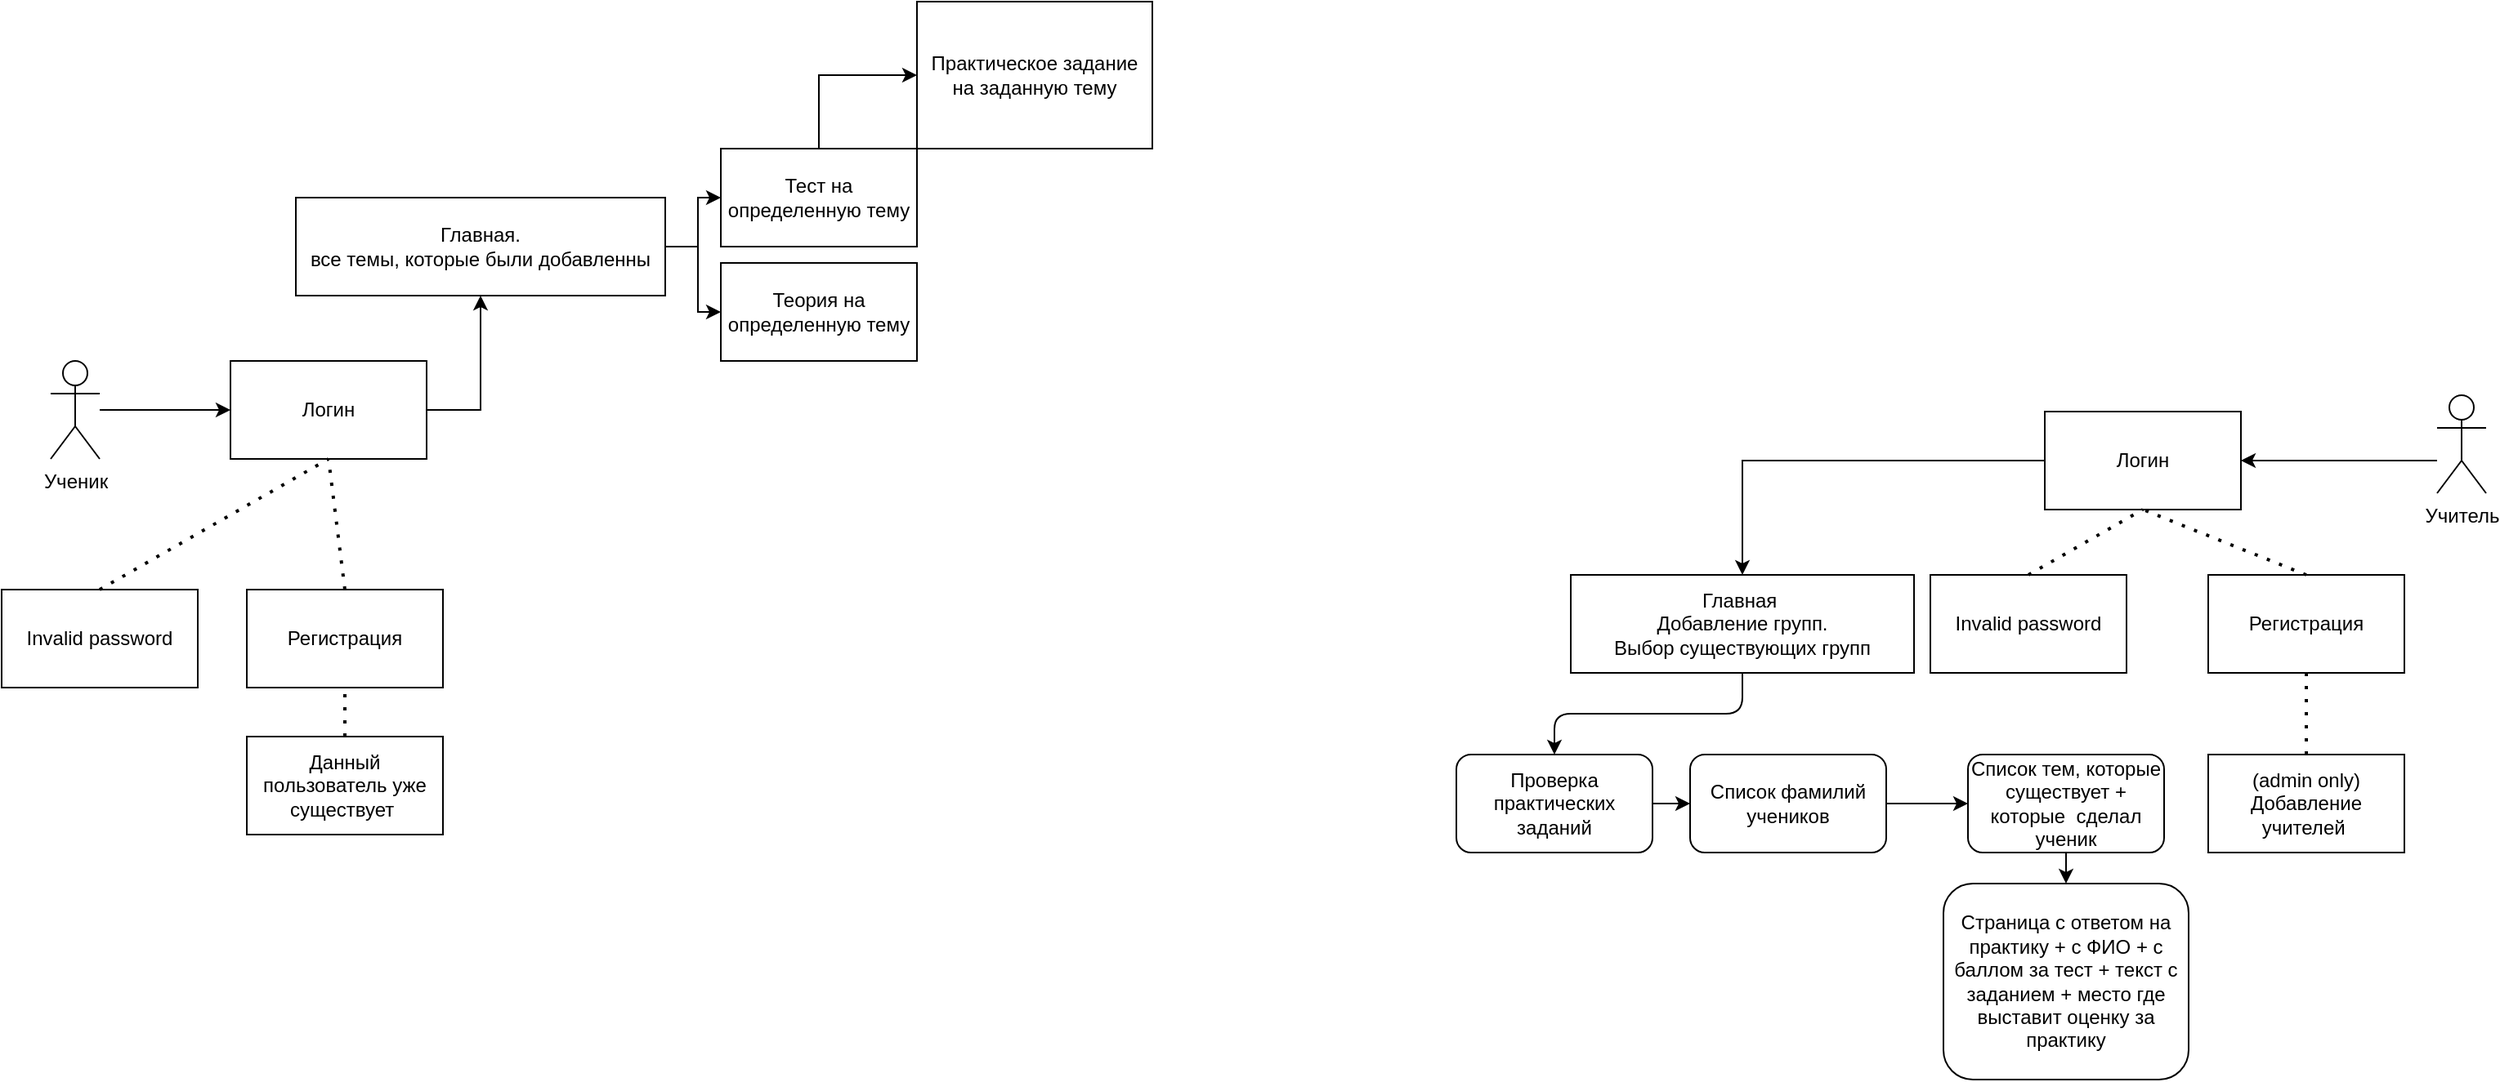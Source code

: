 <mxfile version="27.1.4">
  <diagram name="Страница — 1" id="5o0nA7FV0MhEvLhmFP9w">
    <mxGraphModel dx="1969" dy="2306" grid="1" gridSize="10" guides="1" tooltips="1" connect="1" arrows="1" fold="1" page="1" pageScale="1" pageWidth="827" pageHeight="1169" math="0" shadow="0">
      <root>
        <mxCell id="0" />
        <mxCell id="1" parent="0" />
        <mxCell id="Wzd05YAp9pM7tJVJk9kT-8" style="edgeStyle=orthogonalEdgeStyle;rounded=0;orthogonalLoop=1;jettySize=auto;html=1;entryX=0;entryY=0.5;entryDx=0;entryDy=0;" parent="1" source="Wzd05YAp9pM7tJVJk9kT-3" target="Wzd05YAp9pM7tJVJk9kT-7" edge="1">
          <mxGeometry relative="1" as="geometry" />
        </mxCell>
        <mxCell id="Wzd05YAp9pM7tJVJk9kT-3" value="Ученик" style="shape=umlActor;verticalLabelPosition=bottom;verticalAlign=top;html=1;outlineConnect=0;" parent="1" vertex="1">
          <mxGeometry x="30" y="-930" width="30" height="60" as="geometry" />
        </mxCell>
        <mxCell id="Wzd05YAp9pM7tJVJk9kT-12" value="" style="edgeStyle=orthogonalEdgeStyle;rounded=0;orthogonalLoop=1;jettySize=auto;html=1;entryX=0.5;entryY=1;entryDx=0;entryDy=0;" parent="1" source="Wzd05YAp9pM7tJVJk9kT-7" target="Wzd05YAp9pM7tJVJk9kT-11" edge="1">
          <mxGeometry relative="1" as="geometry">
            <mxPoint x="370" y="-930" as="targetPoint" />
            <Array as="points">
              <mxPoint x="293" y="-900" />
            </Array>
          </mxGeometry>
        </mxCell>
        <mxCell id="Wzd05YAp9pM7tJVJk9kT-7" value="Логин" style="rounded=0;whiteSpace=wrap;html=1;" parent="1" vertex="1">
          <mxGeometry x="140" y="-930" width="120" height="60" as="geometry" />
        </mxCell>
        <mxCell id="Wzd05YAp9pM7tJVJk9kT-10" value="Регистрация" style="rounded=0;whiteSpace=wrap;html=1;" parent="1" vertex="1">
          <mxGeometry x="150" y="-790" width="120" height="60" as="geometry" />
        </mxCell>
        <mxCell id="Wzd05YAp9pM7tJVJk9kT-36" style="edgeStyle=orthogonalEdgeStyle;rounded=0;orthogonalLoop=1;jettySize=auto;html=1;exitX=1;exitY=0.5;exitDx=0;exitDy=0;entryX=0;entryY=0.5;entryDx=0;entryDy=0;" parent="1" source="Wzd05YAp9pM7tJVJk9kT-11" target="zt1CgaJMKVYSrlYPlvOR-3" edge="1">
          <mxGeometry relative="1" as="geometry">
            <mxPoint x="504" y="-1139" as="targetPoint" />
          </mxGeometry>
        </mxCell>
        <mxCell id="bedEnDc0arVoKkhbVb1m-2" style="edgeStyle=orthogonalEdgeStyle;rounded=0;orthogonalLoop=1;jettySize=auto;html=1;entryX=0;entryY=0.5;entryDx=0;entryDy=0;" parent="1" source="Wzd05YAp9pM7tJVJk9kT-11" target="bedEnDc0arVoKkhbVb1m-1" edge="1">
          <mxGeometry relative="1" as="geometry" />
        </mxCell>
        <mxCell id="Wzd05YAp9pM7tJVJk9kT-11" value="&lt;div style=&quot;&quot;&gt;&lt;span style=&quot;background-color: initial;&quot;&gt;Главная.&lt;/span&gt;&lt;/div&gt;&lt;div style=&quot;&quot;&gt;&lt;span style=&quot;background-color: initial;&quot;&gt;все темы, которые были добавленны&lt;/span&gt;&lt;/div&gt;" style="rounded=0;whiteSpace=wrap;html=1;align=center;" parent="1" vertex="1">
          <mxGeometry x="180" y="-1030" width="226" height="60" as="geometry" />
        </mxCell>
        <mxCell id="Wzd05YAp9pM7tJVJk9kT-14" value="" style="endArrow=none;dashed=1;html=1;dashPattern=1 3;strokeWidth=2;rounded=0;entryX=0.5;entryY=1;entryDx=0;entryDy=0;exitX=0.5;exitY=0;exitDx=0;exitDy=0;" parent="1" source="Wzd05YAp9pM7tJVJk9kT-10" target="Wzd05YAp9pM7tJVJk9kT-7" edge="1">
          <mxGeometry width="50" height="50" relative="1" as="geometry">
            <mxPoint x="380" y="-740" as="sourcePoint" />
            <mxPoint x="430" y="-790" as="targetPoint" />
          </mxGeometry>
        </mxCell>
        <mxCell id="BHNTPq353vvfaq9Ly4G4-2" style="edgeStyle=orthogonalEdgeStyle;rounded=1;orthogonalLoop=1;jettySize=auto;html=1;entryX=0.5;entryY=1;entryDx=0;entryDy=0;" edge="1" parent="1" source="Wzd05YAp9pM7tJVJk9kT-15" target="Wzd05YAp9pM7tJVJk9kT-53">
          <mxGeometry relative="1" as="geometry" />
        </mxCell>
        <mxCell id="Wzd05YAp9pM7tJVJk9kT-15" value="Главная&amp;nbsp;&lt;div&gt;Добавление групп.&lt;br&gt;Выбор существующих групп&lt;/div&gt;" style="rounded=0;whiteSpace=wrap;html=1;" parent="1" vertex="1">
          <mxGeometry x="960" y="-799" width="210" height="60" as="geometry" />
        </mxCell>
        <mxCell id="Wzd05YAp9pM7tJVJk9kT-48" value="Invalid password" style="rounded=0;whiteSpace=wrap;html=1;" parent="1" vertex="1">
          <mxGeometry y="-790" width="120" height="60" as="geometry" />
        </mxCell>
        <mxCell id="Wzd05YAp9pM7tJVJk9kT-49" value="" style="endArrow=none;dashed=1;html=1;dashPattern=1 3;strokeWidth=2;rounded=0;entryX=0.5;entryY=1;entryDx=0;entryDy=0;exitX=0.5;exitY=0;exitDx=0;exitDy=0;" parent="1" source="Wzd05YAp9pM7tJVJk9kT-48" target="Wzd05YAp9pM7tJVJk9kT-7" edge="1">
          <mxGeometry width="50" height="50" relative="1" as="geometry">
            <mxPoint x="380" y="-800" as="sourcePoint" />
            <mxPoint x="430" y="-850" as="targetPoint" />
          </mxGeometry>
        </mxCell>
        <mxCell id="zt1CgaJMKVYSrlYPlvOR-12" value="" style="edgeStyle=orthogonalEdgeStyle;rounded=0;orthogonalLoop=1;jettySize=auto;html=1;" parent="1" source="Wzd05YAp9pM7tJVJk9kT-53" target="zt1CgaJMKVYSrlYPlvOR-11" edge="1">
          <mxGeometry relative="1" as="geometry">
            <Array as="points">
              <mxPoint x="953" y="-659" />
            </Array>
          </mxGeometry>
        </mxCell>
        <mxCell id="Wzd05YAp9pM7tJVJk9kT-53" value="Проверка практических заданий" style="rounded=1;whiteSpace=wrap;html=1;direction=west;" parent="1" vertex="1">
          <mxGeometry x="890" y="-689" width="120" height="60" as="geometry" />
        </mxCell>
        <mxCell id="Wzd05YAp9pM7tJVJk9kT-68" value="Данный пользователь уже существует&amp;nbsp;" style="rounded=0;whiteSpace=wrap;html=1;" parent="1" vertex="1">
          <mxGeometry x="150" y="-700" width="120" height="60" as="geometry" />
        </mxCell>
        <mxCell id="Wzd05YAp9pM7tJVJk9kT-69" value="" style="endArrow=none;dashed=1;html=1;dashPattern=1 3;strokeWidth=2;rounded=0;entryX=0.5;entryY=1;entryDx=0;entryDy=0;exitX=0.5;exitY=0;exitDx=0;exitDy=0;" parent="1" source="Wzd05YAp9pM7tJVJk9kT-68" target="Wzd05YAp9pM7tJVJk9kT-10" edge="1">
          <mxGeometry width="50" height="50" relative="1" as="geometry">
            <mxPoint x="650" y="-790" as="sourcePoint" />
            <mxPoint x="700" y="-840" as="targetPoint" />
          </mxGeometry>
        </mxCell>
        <mxCell id="Wzd05YAp9pM7tJVJk9kT-85" style="edgeStyle=orthogonalEdgeStyle;rounded=0;orthogonalLoop=1;jettySize=auto;html=1;" parent="1" source="Wzd05YAp9pM7tJVJk9kT-74" target="Wzd05YAp9pM7tJVJk9kT-75" edge="1">
          <mxGeometry relative="1" as="geometry">
            <Array as="points">
              <mxPoint x="1460" y="-869" />
              <mxPoint x="1460" y="-869" />
            </Array>
          </mxGeometry>
        </mxCell>
        <mxCell id="Wzd05YAp9pM7tJVJk9kT-74" value="Учитель" style="shape=umlActor;verticalLabelPosition=bottom;verticalAlign=top;html=1;outlineConnect=0;" parent="1" vertex="1">
          <mxGeometry x="1490" y="-909" width="30" height="60" as="geometry" />
        </mxCell>
        <mxCell id="Wzd05YAp9pM7tJVJk9kT-86" style="edgeStyle=orthogonalEdgeStyle;rounded=0;orthogonalLoop=1;jettySize=auto;html=1;entryX=0.5;entryY=0;entryDx=0;entryDy=0;" parent="1" source="Wzd05YAp9pM7tJVJk9kT-75" target="Wzd05YAp9pM7tJVJk9kT-15" edge="1">
          <mxGeometry relative="1" as="geometry" />
        </mxCell>
        <mxCell id="Wzd05YAp9pM7tJVJk9kT-75" value="Логин" style="rounded=0;whiteSpace=wrap;html=1;" parent="1" vertex="1">
          <mxGeometry x="1250" y="-899" width="120" height="60" as="geometry" />
        </mxCell>
        <mxCell id="Wzd05YAp9pM7tJVJk9kT-76" value="Регистрация" style="rounded=0;whiteSpace=wrap;html=1;" parent="1" vertex="1">
          <mxGeometry x="1350" y="-799" width="120" height="60" as="geometry" />
        </mxCell>
        <mxCell id="Wzd05YAp9pM7tJVJk9kT-77" value="" style="endArrow=none;dashed=1;html=1;dashPattern=1 3;strokeWidth=2;rounded=0;entryX=0.5;entryY=1;entryDx=0;entryDy=0;exitX=0.5;exitY=0;exitDx=0;exitDy=0;" parent="1" source="Wzd05YAp9pM7tJVJk9kT-76" target="Wzd05YAp9pM7tJVJk9kT-75" edge="1">
          <mxGeometry width="50" height="50" relative="1" as="geometry">
            <mxPoint x="1800" y="-709" as="sourcePoint" />
            <mxPoint x="1850" y="-759" as="targetPoint" />
          </mxGeometry>
        </mxCell>
        <mxCell id="Wzd05YAp9pM7tJVJk9kT-78" value="Invalid password" style="rounded=0;whiteSpace=wrap;html=1;" parent="1" vertex="1">
          <mxGeometry x="1180" y="-799" width="120" height="60" as="geometry" />
        </mxCell>
        <mxCell id="Wzd05YAp9pM7tJVJk9kT-79" value="" style="endArrow=none;dashed=1;html=1;dashPattern=1 3;strokeWidth=2;rounded=0;entryX=0.5;entryY=1;entryDx=0;entryDy=0;exitX=0.5;exitY=0;exitDx=0;exitDy=0;" parent="1" source="Wzd05YAp9pM7tJVJk9kT-78" target="Wzd05YAp9pM7tJVJk9kT-75" edge="1">
          <mxGeometry width="50" height="50" relative="1" as="geometry">
            <mxPoint x="1800" y="-769" as="sourcePoint" />
            <mxPoint x="1850" y="-819" as="targetPoint" />
          </mxGeometry>
        </mxCell>
        <mxCell id="Wzd05YAp9pM7tJVJk9kT-80" value="(admin only)&lt;br&gt;Добавление учителей&amp;nbsp;" style="rounded=0;whiteSpace=wrap;html=1;" parent="1" vertex="1">
          <mxGeometry x="1350" y="-689" width="120" height="60" as="geometry" />
        </mxCell>
        <mxCell id="Wzd05YAp9pM7tJVJk9kT-81" value="" style="endArrow=none;dashed=1;html=1;dashPattern=1 3;strokeWidth=2;rounded=0;entryX=0.5;entryY=1;entryDx=0;entryDy=0;exitX=0.5;exitY=0;exitDx=0;exitDy=0;" parent="1" source="Wzd05YAp9pM7tJVJk9kT-80" target="Wzd05YAp9pM7tJVJk9kT-76" edge="1">
          <mxGeometry width="50" height="50" relative="1" as="geometry">
            <mxPoint x="2070" y="-759" as="sourcePoint" />
            <mxPoint x="2120" y="-809" as="targetPoint" />
          </mxGeometry>
        </mxCell>
        <mxCell id="zt1CgaJMKVYSrlYPlvOR-4" style="edgeStyle=orthogonalEdgeStyle;rounded=0;orthogonalLoop=1;jettySize=auto;html=1;exitX=0.5;exitY=0;exitDx=0;exitDy=0;entryX=0;entryY=0.5;entryDx=0;entryDy=0;" parent="1" source="zt1CgaJMKVYSrlYPlvOR-3" target="zt1CgaJMKVYSrlYPlvOR-5" edge="1">
          <mxGeometry relative="1" as="geometry">
            <mxPoint x="504" y="-1289" as="targetPoint" />
          </mxGeometry>
        </mxCell>
        <mxCell id="zt1CgaJMKVYSrlYPlvOR-3" value="Тест на определенную тему" style="rounded=0;whiteSpace=wrap;html=1;" parent="1" vertex="1">
          <mxGeometry x="440" y="-1060" width="120" height="60" as="geometry" />
        </mxCell>
        <mxCell id="zt1CgaJMKVYSrlYPlvOR-5" value="Практическое задание на заданную тему" style="rounded=0;whiteSpace=wrap;html=1;" parent="1" vertex="1">
          <mxGeometry x="560" y="-1150" width="144" height="90" as="geometry" />
        </mxCell>
        <mxCell id="zt1CgaJMKVYSrlYPlvOR-16" value="" style="edgeStyle=orthogonalEdgeStyle;rounded=0;orthogonalLoop=1;jettySize=auto;html=1;" parent="1" source="zt1CgaJMKVYSrlYPlvOR-11" target="zt1CgaJMKVYSrlYPlvOR-15" edge="1">
          <mxGeometry relative="1" as="geometry">
            <Array as="points">
              <mxPoint x="1093" y="-650" />
            </Array>
          </mxGeometry>
        </mxCell>
        <mxCell id="zt1CgaJMKVYSrlYPlvOR-11" value="Список фамилий учеников" style="whiteSpace=wrap;html=1;rounded=1;" parent="1" vertex="1">
          <mxGeometry x="1033" y="-689" width="120" height="60" as="geometry" />
        </mxCell>
        <mxCell id="BHNTPq353vvfaq9Ly4G4-1" style="edgeStyle=orthogonalEdgeStyle;rounded=1;orthogonalLoop=1;jettySize=auto;html=1;entryX=0.5;entryY=0;entryDx=0;entryDy=0;" edge="1" parent="1" source="zt1CgaJMKVYSrlYPlvOR-15" target="zt1CgaJMKVYSrlYPlvOR-17">
          <mxGeometry relative="1" as="geometry" />
        </mxCell>
        <mxCell id="zt1CgaJMKVYSrlYPlvOR-15" value="Список тем, которые существует + которые&amp;nbsp; сделал ученик" style="whiteSpace=wrap;html=1;rounded=1;" parent="1" vertex="1">
          <mxGeometry x="1203" y="-689" width="120" height="60" as="geometry" />
        </mxCell>
        <mxCell id="zt1CgaJMKVYSrlYPlvOR-17" value="Страница с ответом на практику + с ФИО + с баллом за тест + текст с заданием + место где выставит оценку за практику" style="whiteSpace=wrap;html=1;rounded=1;" parent="1" vertex="1">
          <mxGeometry x="1188" y="-610" width="150" height="120" as="geometry" />
        </mxCell>
        <mxCell id="bedEnDc0arVoKkhbVb1m-1" value="Теория на определенную тему" style="rounded=0;whiteSpace=wrap;html=1;" parent="1" vertex="1">
          <mxGeometry x="440" y="-990" width="120" height="60" as="geometry" />
        </mxCell>
      </root>
    </mxGraphModel>
  </diagram>
</mxfile>
